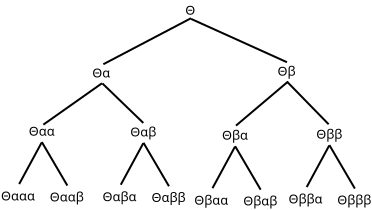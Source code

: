 <?xml version="1.0" encoding="UTF-8"?>
<dia:diagram xmlns:dia="http://www.lysator.liu.se/~alla/dia/">
  <dia:layer name="Background" visible="true" active="true">
    <dia:object type="Standard - Text" version="1" id="O0">
      <dia:attribute name="obj_pos">
        <dia:point val="25.427,4.596"/>
      </dia:attribute>
      <dia:attribute name="obj_bb">
        <dia:rectangle val="25.427,4.001;25.933,4.748"/>
      </dia:attribute>
      <dia:attribute name="text">
        <dia:composite type="text">
          <dia:attribute name="string">
            <dia:string>#Θ#</dia:string>
          </dia:attribute>
          <dia:attribute name="font">
            <dia:font family="sans" style="0" name="Helvetica"/>
          </dia:attribute>
          <dia:attribute name="height">
            <dia:real val="0.8"/>
          </dia:attribute>
          <dia:attribute name="pos">
            <dia:point val="25.427,4.596"/>
          </dia:attribute>
          <dia:attribute name="color">
            <dia:color val="#000000"/>
          </dia:attribute>
          <dia:attribute name="alignment">
            <dia:enum val="0"/>
          </dia:attribute>
        </dia:composite>
      </dia:attribute>
      <dia:attribute name="valign">
        <dia:enum val="3"/>
      </dia:attribute>
    </dia:object>
    <dia:object type="Standard - Text" version="1" id="O1">
      <dia:attribute name="obj_pos">
        <dia:point val="20.767,7.736"/>
      </dia:attribute>
      <dia:attribute name="obj_bb">
        <dia:rectangle val="20.767,7.141;21.694,7.889"/>
      </dia:attribute>
      <dia:attribute name="text">
        <dia:composite type="text">
          <dia:attribute name="string">
            <dia:string>#Θα#</dia:string>
          </dia:attribute>
          <dia:attribute name="font">
            <dia:font family="sans" style="0" name="Helvetica"/>
          </dia:attribute>
          <dia:attribute name="height">
            <dia:real val="0.8"/>
          </dia:attribute>
          <dia:attribute name="pos">
            <dia:point val="20.767,7.736"/>
          </dia:attribute>
          <dia:attribute name="color">
            <dia:color val="#000000"/>
          </dia:attribute>
          <dia:attribute name="alignment">
            <dia:enum val="0"/>
          </dia:attribute>
        </dia:composite>
      </dia:attribute>
      <dia:attribute name="valign">
        <dia:enum val="3"/>
      </dia:attribute>
    </dia:object>
    <dia:object type="Standard - Text" version="1" id="O2">
      <dia:attribute name="obj_pos">
        <dia:point val="30.033,7.65"/>
      </dia:attribute>
      <dia:attribute name="obj_bb">
        <dia:rectangle val="30.033,7.055;30.946,7.803"/>
      </dia:attribute>
      <dia:attribute name="text">
        <dia:composite type="text">
          <dia:attribute name="string">
            <dia:string>#Θβ#</dia:string>
          </dia:attribute>
          <dia:attribute name="font">
            <dia:font family="sans" style="0" name="Helvetica"/>
          </dia:attribute>
          <dia:attribute name="height">
            <dia:real val="0.8"/>
          </dia:attribute>
          <dia:attribute name="pos">
            <dia:point val="30.033,7.65"/>
          </dia:attribute>
          <dia:attribute name="color">
            <dia:color val="#000000"/>
          </dia:attribute>
          <dia:attribute name="alignment">
            <dia:enum val="0"/>
          </dia:attribute>
        </dia:composite>
      </dia:attribute>
      <dia:attribute name="valign">
        <dia:enum val="3"/>
      </dia:attribute>
    </dia:object>
    <dia:group>
      <dia:object type="Standard - Text" version="1" id="O3">
        <dia:attribute name="obj_pos">
          <dia:point val="31.973,10.798"/>
        </dia:attribute>
        <dia:attribute name="obj_bb">
          <dia:rectangle val="31.973,10.203;33.293,10.95"/>
        </dia:attribute>
        <dia:attribute name="text">
          <dia:composite type="text">
            <dia:attribute name="string">
              <dia:string>#Θββ#</dia:string>
            </dia:attribute>
            <dia:attribute name="font">
              <dia:font family="sans" style="0" name="Helvetica"/>
            </dia:attribute>
            <dia:attribute name="height">
              <dia:real val="0.8"/>
            </dia:attribute>
            <dia:attribute name="pos">
              <dia:point val="31.973,10.798"/>
            </dia:attribute>
            <dia:attribute name="color">
              <dia:color val="#000000"/>
            </dia:attribute>
            <dia:attribute name="alignment">
              <dia:enum val="0"/>
            </dia:attribute>
          </dia:composite>
        </dia:attribute>
        <dia:attribute name="valign">
          <dia:enum val="3"/>
        </dia:attribute>
      </dia:object>
      <dia:object type="Standard - Text" version="1" id="O4">
        <dia:attribute name="obj_pos">
          <dia:point val="33.028,14.081"/>
        </dia:attribute>
        <dia:attribute name="obj_bb">
          <dia:rectangle val="33.028,13.486;34.756,14.233"/>
        </dia:attribute>
        <dia:attribute name="text">
          <dia:composite type="text">
            <dia:attribute name="string">
              <dia:string>#Θβββ#</dia:string>
            </dia:attribute>
            <dia:attribute name="font">
              <dia:font family="sans" style="0" name="Helvetica"/>
            </dia:attribute>
            <dia:attribute name="height">
              <dia:real val="0.8"/>
            </dia:attribute>
            <dia:attribute name="pos">
              <dia:point val="33.028,14.081"/>
            </dia:attribute>
            <dia:attribute name="color">
              <dia:color val="#000000"/>
            </dia:attribute>
            <dia:attribute name="alignment">
              <dia:enum val="0"/>
            </dia:attribute>
          </dia:composite>
        </dia:attribute>
        <dia:attribute name="valign">
          <dia:enum val="3"/>
        </dia:attribute>
      </dia:object>
      <dia:object type="Standard - Text" version="1" id="O5">
        <dia:attribute name="obj_pos">
          <dia:point val="30.587,14.042"/>
        </dia:attribute>
        <dia:attribute name="obj_bb">
          <dia:rectangle val="30.587,13.447;32.329,14.195"/>
        </dia:attribute>
        <dia:attribute name="text">
          <dia:composite type="text">
            <dia:attribute name="string">
              <dia:string>#Θββα#</dia:string>
            </dia:attribute>
            <dia:attribute name="font">
              <dia:font family="sans" style="0" name="Helvetica"/>
            </dia:attribute>
            <dia:attribute name="height">
              <dia:real val="0.8"/>
            </dia:attribute>
            <dia:attribute name="pos">
              <dia:point val="30.587,14.042"/>
            </dia:attribute>
            <dia:attribute name="color">
              <dia:color val="#000000"/>
            </dia:attribute>
            <dia:attribute name="alignment">
              <dia:enum val="0"/>
            </dia:attribute>
          </dia:composite>
        </dia:attribute>
        <dia:attribute name="valign">
          <dia:enum val="3"/>
        </dia:attribute>
      </dia:object>
      <dia:object type="Standard - Line" version="0" id="O6">
        <dia:attribute name="obj_pos">
          <dia:point val="32.62,11.139"/>
        </dia:attribute>
        <dia:attribute name="obj_bb">
          <dia:rectangle val="31.427,11.072;32.688,13.282"/>
        </dia:attribute>
        <dia:attribute name="conn_endpoints">
          <dia:point val="32.62,11.139"/>
          <dia:point val="31.495,13.214"/>
        </dia:attribute>
        <dia:attribute name="numcp">
          <dia:int val="1"/>
        </dia:attribute>
      </dia:object>
      <dia:object type="Standard - Line" version="0" id="O7">
        <dia:attribute name="obj_pos">
          <dia:point val="32.628,11.114"/>
        </dia:attribute>
        <dia:attribute name="obj_bb">
          <dia:rectangle val="32.56,11.046;33.972,13.358"/>
        </dia:attribute>
        <dia:attribute name="conn_endpoints">
          <dia:point val="32.628,11.114"/>
          <dia:point val="33.903,13.289"/>
        </dia:attribute>
        <dia:attribute name="numcp">
          <dia:int val="1"/>
        </dia:attribute>
      </dia:object>
    </dia:group>
    <dia:group>
      <dia:object type="Standard - Text" version="1" id="O8">
        <dia:attribute name="obj_pos">
          <dia:point val="27.262,10.853"/>
        </dia:attribute>
        <dia:attribute name="obj_bb">
          <dia:rectangle val="27.262,10.24;28.615,11.043"/>
        </dia:attribute>
        <dia:attribute name="text">
          <dia:composite type="text">
            <dia:attribute name="string">
              <dia:string>#Θβα#</dia:string>
            </dia:attribute>
            <dia:attribute name="font">
              <dia:font family="sans" style="0" name="Helvetica"/>
            </dia:attribute>
            <dia:attribute name="height">
              <dia:real val="0.8"/>
            </dia:attribute>
            <dia:attribute name="pos">
              <dia:point val="27.262,10.853"/>
            </dia:attribute>
            <dia:attribute name="color">
              <dia:color val="#000000"/>
            </dia:attribute>
            <dia:attribute name="alignment">
              <dia:enum val="0"/>
            </dia:attribute>
          </dia:composite>
        </dia:attribute>
        <dia:attribute name="valign">
          <dia:enum val="3"/>
        </dia:attribute>
      </dia:object>
      <dia:object type="Standard - Text" version="1" id="O9">
        <dia:attribute name="obj_pos">
          <dia:point val="28.317,14.136"/>
        </dia:attribute>
        <dia:attribute name="obj_bb">
          <dia:rectangle val="28.317,13.523;30.078,14.326"/>
        </dia:attribute>
        <dia:attribute name="text">
          <dia:composite type="text">
            <dia:attribute name="string">
              <dia:string>#Θβαβ#</dia:string>
            </dia:attribute>
            <dia:attribute name="font">
              <dia:font family="sans" style="0" name="Helvetica"/>
            </dia:attribute>
            <dia:attribute name="height">
              <dia:real val="0.8"/>
            </dia:attribute>
            <dia:attribute name="pos">
              <dia:point val="28.317,14.136"/>
            </dia:attribute>
            <dia:attribute name="color">
              <dia:color val="#000000"/>
            </dia:attribute>
            <dia:attribute name="alignment">
              <dia:enum val="0"/>
            </dia:attribute>
          </dia:composite>
        </dia:attribute>
        <dia:attribute name="valign">
          <dia:enum val="3"/>
        </dia:attribute>
      </dia:object>
      <dia:object type="Standard - Text" version="1" id="O10">
        <dia:attribute name="obj_pos">
          <dia:point val="25.875,14.098"/>
        </dia:attribute>
        <dia:attribute name="obj_bb">
          <dia:rectangle val="25.875,13.484;27.651,14.287"/>
        </dia:attribute>
        <dia:attribute name="text">
          <dia:composite type="text">
            <dia:attribute name="string">
              <dia:string>#Θβαα#</dia:string>
            </dia:attribute>
            <dia:attribute name="font">
              <dia:font family="sans" style="0" name="Helvetica"/>
            </dia:attribute>
            <dia:attribute name="height">
              <dia:real val="0.8"/>
            </dia:attribute>
            <dia:attribute name="pos">
              <dia:point val="25.875,14.098"/>
            </dia:attribute>
            <dia:attribute name="color">
              <dia:color val="#000000"/>
            </dia:attribute>
            <dia:attribute name="alignment">
              <dia:enum val="0"/>
            </dia:attribute>
          </dia:composite>
        </dia:attribute>
        <dia:attribute name="valign">
          <dia:enum val="3"/>
        </dia:attribute>
      </dia:object>
      <dia:object type="Standard - Line" version="0" id="O11">
        <dia:attribute name="obj_pos">
          <dia:point val="27.909,11.195"/>
        </dia:attribute>
        <dia:attribute name="obj_bb">
          <dia:rectangle val="26.716,11.127;27.976,13.337"/>
        </dia:attribute>
        <dia:attribute name="conn_endpoints">
          <dia:point val="27.909,11.195"/>
          <dia:point val="26.784,13.27"/>
        </dia:attribute>
        <dia:attribute name="numcp">
          <dia:int val="1"/>
        </dia:attribute>
      </dia:object>
      <dia:object type="Standard - Line" version="0" id="O12">
        <dia:attribute name="obj_pos">
          <dia:point val="27.917,11.17"/>
        </dia:attribute>
        <dia:attribute name="obj_bb">
          <dia:rectangle val="27.848,11.101;29.26,13.413"/>
        </dia:attribute>
        <dia:attribute name="conn_endpoints">
          <dia:point val="27.917,11.17"/>
          <dia:point val="29.192,13.345"/>
        </dia:attribute>
        <dia:attribute name="numcp">
          <dia:int val="1"/>
        </dia:attribute>
      </dia:object>
    </dia:group>
    <dia:group>
      <dia:object type="Standard - Text" version="1" id="O13">
        <dia:attribute name="obj_pos">
          <dia:point val="22.678,10.681"/>
        </dia:attribute>
        <dia:attribute name="obj_bb">
          <dia:rectangle val="22.678,10.068;24.031,10.871"/>
        </dia:attribute>
        <dia:attribute name="text">
          <dia:composite type="text">
            <dia:attribute name="string">
              <dia:string>#Θαβ#</dia:string>
            </dia:attribute>
            <dia:attribute name="font">
              <dia:font family="sans" style="0" name="Helvetica"/>
            </dia:attribute>
            <dia:attribute name="height">
              <dia:real val="0.8"/>
            </dia:attribute>
            <dia:attribute name="pos">
              <dia:point val="22.678,10.681"/>
            </dia:attribute>
            <dia:attribute name="color">
              <dia:color val="#000000"/>
            </dia:attribute>
            <dia:attribute name="alignment">
              <dia:enum val="0"/>
            </dia:attribute>
          </dia:composite>
        </dia:attribute>
        <dia:attribute name="valign">
          <dia:enum val="3"/>
        </dia:attribute>
      </dia:object>
      <dia:object type="Standard - Text" version="1" id="O14">
        <dia:attribute name="obj_pos">
          <dia:point val="23.733,13.964"/>
        </dia:attribute>
        <dia:attribute name="obj_bb">
          <dia:rectangle val="23.733,13.351;25.494,14.154"/>
        </dia:attribute>
        <dia:attribute name="text">
          <dia:composite type="text">
            <dia:attribute name="string">
              <dia:string>#Θαββ#</dia:string>
            </dia:attribute>
            <dia:attribute name="font">
              <dia:font family="sans" style="0" name="Helvetica"/>
            </dia:attribute>
            <dia:attribute name="height">
              <dia:real val="0.8"/>
            </dia:attribute>
            <dia:attribute name="pos">
              <dia:point val="23.733,13.964"/>
            </dia:attribute>
            <dia:attribute name="color">
              <dia:color val="#000000"/>
            </dia:attribute>
            <dia:attribute name="alignment">
              <dia:enum val="0"/>
            </dia:attribute>
          </dia:composite>
        </dia:attribute>
        <dia:attribute name="valign">
          <dia:enum val="3"/>
        </dia:attribute>
      </dia:object>
      <dia:object type="Standard - Text" version="1" id="O15">
        <dia:attribute name="obj_pos">
          <dia:point val="21.291,13.925"/>
        </dia:attribute>
        <dia:attribute name="obj_bb">
          <dia:rectangle val="21.291,13.312;23.067,14.115"/>
        </dia:attribute>
        <dia:attribute name="text">
          <dia:composite type="text">
            <dia:attribute name="string">
              <dia:string>#Θαβα#</dia:string>
            </dia:attribute>
            <dia:attribute name="font">
              <dia:font family="sans" style="0" name="Helvetica"/>
            </dia:attribute>
            <dia:attribute name="height">
              <dia:real val="0.8"/>
            </dia:attribute>
            <dia:attribute name="pos">
              <dia:point val="21.291,13.925"/>
            </dia:attribute>
            <dia:attribute name="color">
              <dia:color val="#000000"/>
            </dia:attribute>
            <dia:attribute name="alignment">
              <dia:enum val="0"/>
            </dia:attribute>
          </dia:composite>
        </dia:attribute>
        <dia:attribute name="valign">
          <dia:enum val="3"/>
        </dia:attribute>
      </dia:object>
      <dia:object type="Standard - Line" version="0" id="O16">
        <dia:attribute name="obj_pos">
          <dia:point val="23.324,11.023"/>
        </dia:attribute>
        <dia:attribute name="obj_bb">
          <dia:rectangle val="22.132,10.955;23.392,13.165"/>
        </dia:attribute>
        <dia:attribute name="conn_endpoints">
          <dia:point val="23.324,11.023"/>
          <dia:point val="22.199,13.098"/>
        </dia:attribute>
        <dia:attribute name="numcp">
          <dia:int val="1"/>
        </dia:attribute>
      </dia:object>
      <dia:object type="Standard - Line" version="0" id="O17">
        <dia:attribute name="obj_pos">
          <dia:point val="23.333,10.998"/>
        </dia:attribute>
        <dia:attribute name="obj_bb">
          <dia:rectangle val="23.264,10.929;24.676,13.241"/>
        </dia:attribute>
        <dia:attribute name="conn_endpoints">
          <dia:point val="23.333,10.998"/>
          <dia:point val="24.608,13.173"/>
        </dia:attribute>
        <dia:attribute name="numcp">
          <dia:int val="1"/>
        </dia:attribute>
      </dia:object>
    </dia:group>
    <dia:group>
      <dia:object type="Standard - Text" version="1" id="O18">
        <dia:attribute name="obj_pos">
          <dia:point val="17.597,10.648"/>
        </dia:attribute>
        <dia:attribute name="obj_bb">
          <dia:rectangle val="17.597,10.034;18.965,10.838"/>
        </dia:attribute>
        <dia:attribute name="text">
          <dia:composite type="text">
            <dia:attribute name="string">
              <dia:string>#Θαα#</dia:string>
            </dia:attribute>
            <dia:attribute name="font">
              <dia:font family="sans" style="0" name="Helvetica"/>
            </dia:attribute>
            <dia:attribute name="height">
              <dia:real val="0.8"/>
            </dia:attribute>
            <dia:attribute name="pos">
              <dia:point val="17.597,10.648"/>
            </dia:attribute>
            <dia:attribute name="color">
              <dia:color val="#000000"/>
            </dia:attribute>
            <dia:attribute name="alignment">
              <dia:enum val="0"/>
            </dia:attribute>
          </dia:composite>
        </dia:attribute>
        <dia:attribute name="valign">
          <dia:enum val="3"/>
        </dia:attribute>
      </dia:object>
      <dia:object type="Standard - Text" version="1" id="O19">
        <dia:attribute name="obj_pos">
          <dia:point val="18.652,13.931"/>
        </dia:attribute>
        <dia:attribute name="obj_bb">
          <dia:rectangle val="18.652,13.317;20.428,14.121"/>
        </dia:attribute>
        <dia:attribute name="text">
          <dia:composite type="text">
            <dia:attribute name="string">
              <dia:string>#Θααβ#</dia:string>
            </dia:attribute>
            <dia:attribute name="font">
              <dia:font family="sans" style="0" name="Helvetica"/>
            </dia:attribute>
            <dia:attribute name="height">
              <dia:real val="0.8"/>
            </dia:attribute>
            <dia:attribute name="pos">
              <dia:point val="18.652,13.931"/>
            </dia:attribute>
            <dia:attribute name="color">
              <dia:color val="#000000"/>
            </dia:attribute>
            <dia:attribute name="alignment">
              <dia:enum val="0"/>
            </dia:attribute>
          </dia:composite>
        </dia:attribute>
        <dia:attribute name="valign">
          <dia:enum val="3"/>
        </dia:attribute>
      </dia:object>
      <dia:object type="Standard - Text" version="1" id="O20">
        <dia:attribute name="obj_pos">
          <dia:point val="16.21,13.892"/>
        </dia:attribute>
        <dia:attribute name="obj_bb">
          <dia:rectangle val="16.21,13.278;18.001,14.082"/>
        </dia:attribute>
        <dia:attribute name="text">
          <dia:composite type="text">
            <dia:attribute name="string">
              <dia:string>#Θααα#</dia:string>
            </dia:attribute>
            <dia:attribute name="font">
              <dia:font family="sans" style="0" name="Helvetica"/>
            </dia:attribute>
            <dia:attribute name="height">
              <dia:real val="0.8"/>
            </dia:attribute>
            <dia:attribute name="pos">
              <dia:point val="16.21,13.892"/>
            </dia:attribute>
            <dia:attribute name="color">
              <dia:color val="#000000"/>
            </dia:attribute>
            <dia:attribute name="alignment">
              <dia:enum val="0"/>
            </dia:attribute>
          </dia:composite>
        </dia:attribute>
        <dia:attribute name="valign">
          <dia:enum val="3"/>
        </dia:attribute>
      </dia:object>
      <dia:object type="Standard - Line" version="0" id="O21">
        <dia:attribute name="obj_pos">
          <dia:point val="18.243,10.989"/>
        </dia:attribute>
        <dia:attribute name="obj_bb">
          <dia:rectangle val="17.051,10.921;18.311,13.132"/>
        </dia:attribute>
        <dia:attribute name="conn_endpoints">
          <dia:point val="18.243,10.989"/>
          <dia:point val="17.118,13.064"/>
        </dia:attribute>
        <dia:attribute name="numcp">
          <dia:int val="1"/>
        </dia:attribute>
      </dia:object>
      <dia:object type="Standard - Line" version="0" id="O22">
        <dia:attribute name="obj_pos">
          <dia:point val="18.252,10.964"/>
        </dia:attribute>
        <dia:attribute name="obj_bb">
          <dia:rectangle val="18.183,10.896;19.595,13.208"/>
        </dia:attribute>
        <dia:attribute name="conn_endpoints">
          <dia:point val="18.252,10.964"/>
          <dia:point val="19.527,13.139"/>
        </dia:attribute>
        <dia:attribute name="numcp">
          <dia:int val="1"/>
        </dia:attribute>
      </dia:object>
    </dia:group>
    <dia:object type="Standard - Line" version="0" id="O23">
      <dia:attribute name="obj_pos">
        <dia:point val="21.258,8.025"/>
      </dia:attribute>
      <dia:attribute name="obj_bb">
        <dia:rectangle val="18.257,7.956;21.328,10.162"/>
      </dia:attribute>
      <dia:attribute name="conn_endpoints">
        <dia:point val="21.258,8.025"/>
        <dia:point val="18.327,10.092"/>
      </dia:attribute>
      <dia:attribute name="numcp">
        <dia:int val="1"/>
      </dia:attribute>
    </dia:object>
    <dia:object type="Standard - Line" version="0" id="O24">
      <dia:attribute name="obj_pos">
        <dia:point val="21.277,8.031"/>
      </dia:attribute>
      <dia:attribute name="obj_bb">
        <dia:rectangle val="21.207,7.96;23.396,10.079"/>
      </dia:attribute>
      <dia:attribute name="conn_endpoints">
        <dia:point val="21.277,8.031"/>
        <dia:point val="23.325,10.008"/>
      </dia:attribute>
      <dia:attribute name="numcp">
        <dia:int val="1"/>
      </dia:attribute>
    </dia:object>
    <dia:object type="Standard - Line" version="0" id="O25">
      <dia:attribute name="obj_pos">
        <dia:point val="30.558,7.942"/>
      </dia:attribute>
      <dia:attribute name="obj_bb">
        <dia:rectangle val="27.888,7.871;30.629,10.212"/>
      </dia:attribute>
      <dia:attribute name="conn_endpoints">
        <dia:point val="30.558,7.942"/>
        <dia:point val="27.958,10.142"/>
      </dia:attribute>
      <dia:attribute name="numcp">
        <dia:int val="1"/>
      </dia:attribute>
    </dia:object>
    <dia:object type="Standard - Line" version="0" id="O26">
      <dia:attribute name="obj_pos">
        <dia:point val="30.508,7.942"/>
      </dia:attribute>
      <dia:attribute name="obj_bb">
        <dia:rectangle val="30.438,7.871;32.662,10.146"/>
      </dia:attribute>
      <dia:attribute name="conn_endpoints">
        <dia:point val="30.508,7.942"/>
        <dia:point val="32.592,10.075"/>
      </dia:attribute>
      <dia:attribute name="numcp">
        <dia:int val="1"/>
      </dia:attribute>
    </dia:object>
    <dia:object type="Standard - Line" version="0" id="O27">
      <dia:attribute name="obj_pos">
        <dia:point val="25.71,4.772"/>
      </dia:attribute>
      <dia:attribute name="obj_bb">
        <dia:rectangle val="21.259,4.704;25.777,7.139"/>
      </dia:attribute>
      <dia:attribute name="conn_endpoints">
        <dia:point val="25.71,4.772"/>
        <dia:point val="21.327,7.072"/>
      </dia:attribute>
      <dia:attribute name="numcp">
        <dia:int val="1"/>
      </dia:attribute>
    </dia:object>
    <dia:object type="Standard - Line" version="0" id="O28">
      <dia:attribute name="obj_pos">
        <dia:point val="25.71,4.805"/>
      </dia:attribute>
      <dia:attribute name="obj_bb">
        <dia:rectangle val="25.644,4.739;30.573,7.038"/>
      </dia:attribute>
      <dia:attribute name="conn_endpoints">
        <dia:point val="25.71,4.805"/>
        <dia:point val="30.507,6.972"/>
      </dia:attribute>
      <dia:attribute name="numcp">
        <dia:int val="1"/>
      </dia:attribute>
    </dia:object>
  </dia:layer>
</dia:diagram>

